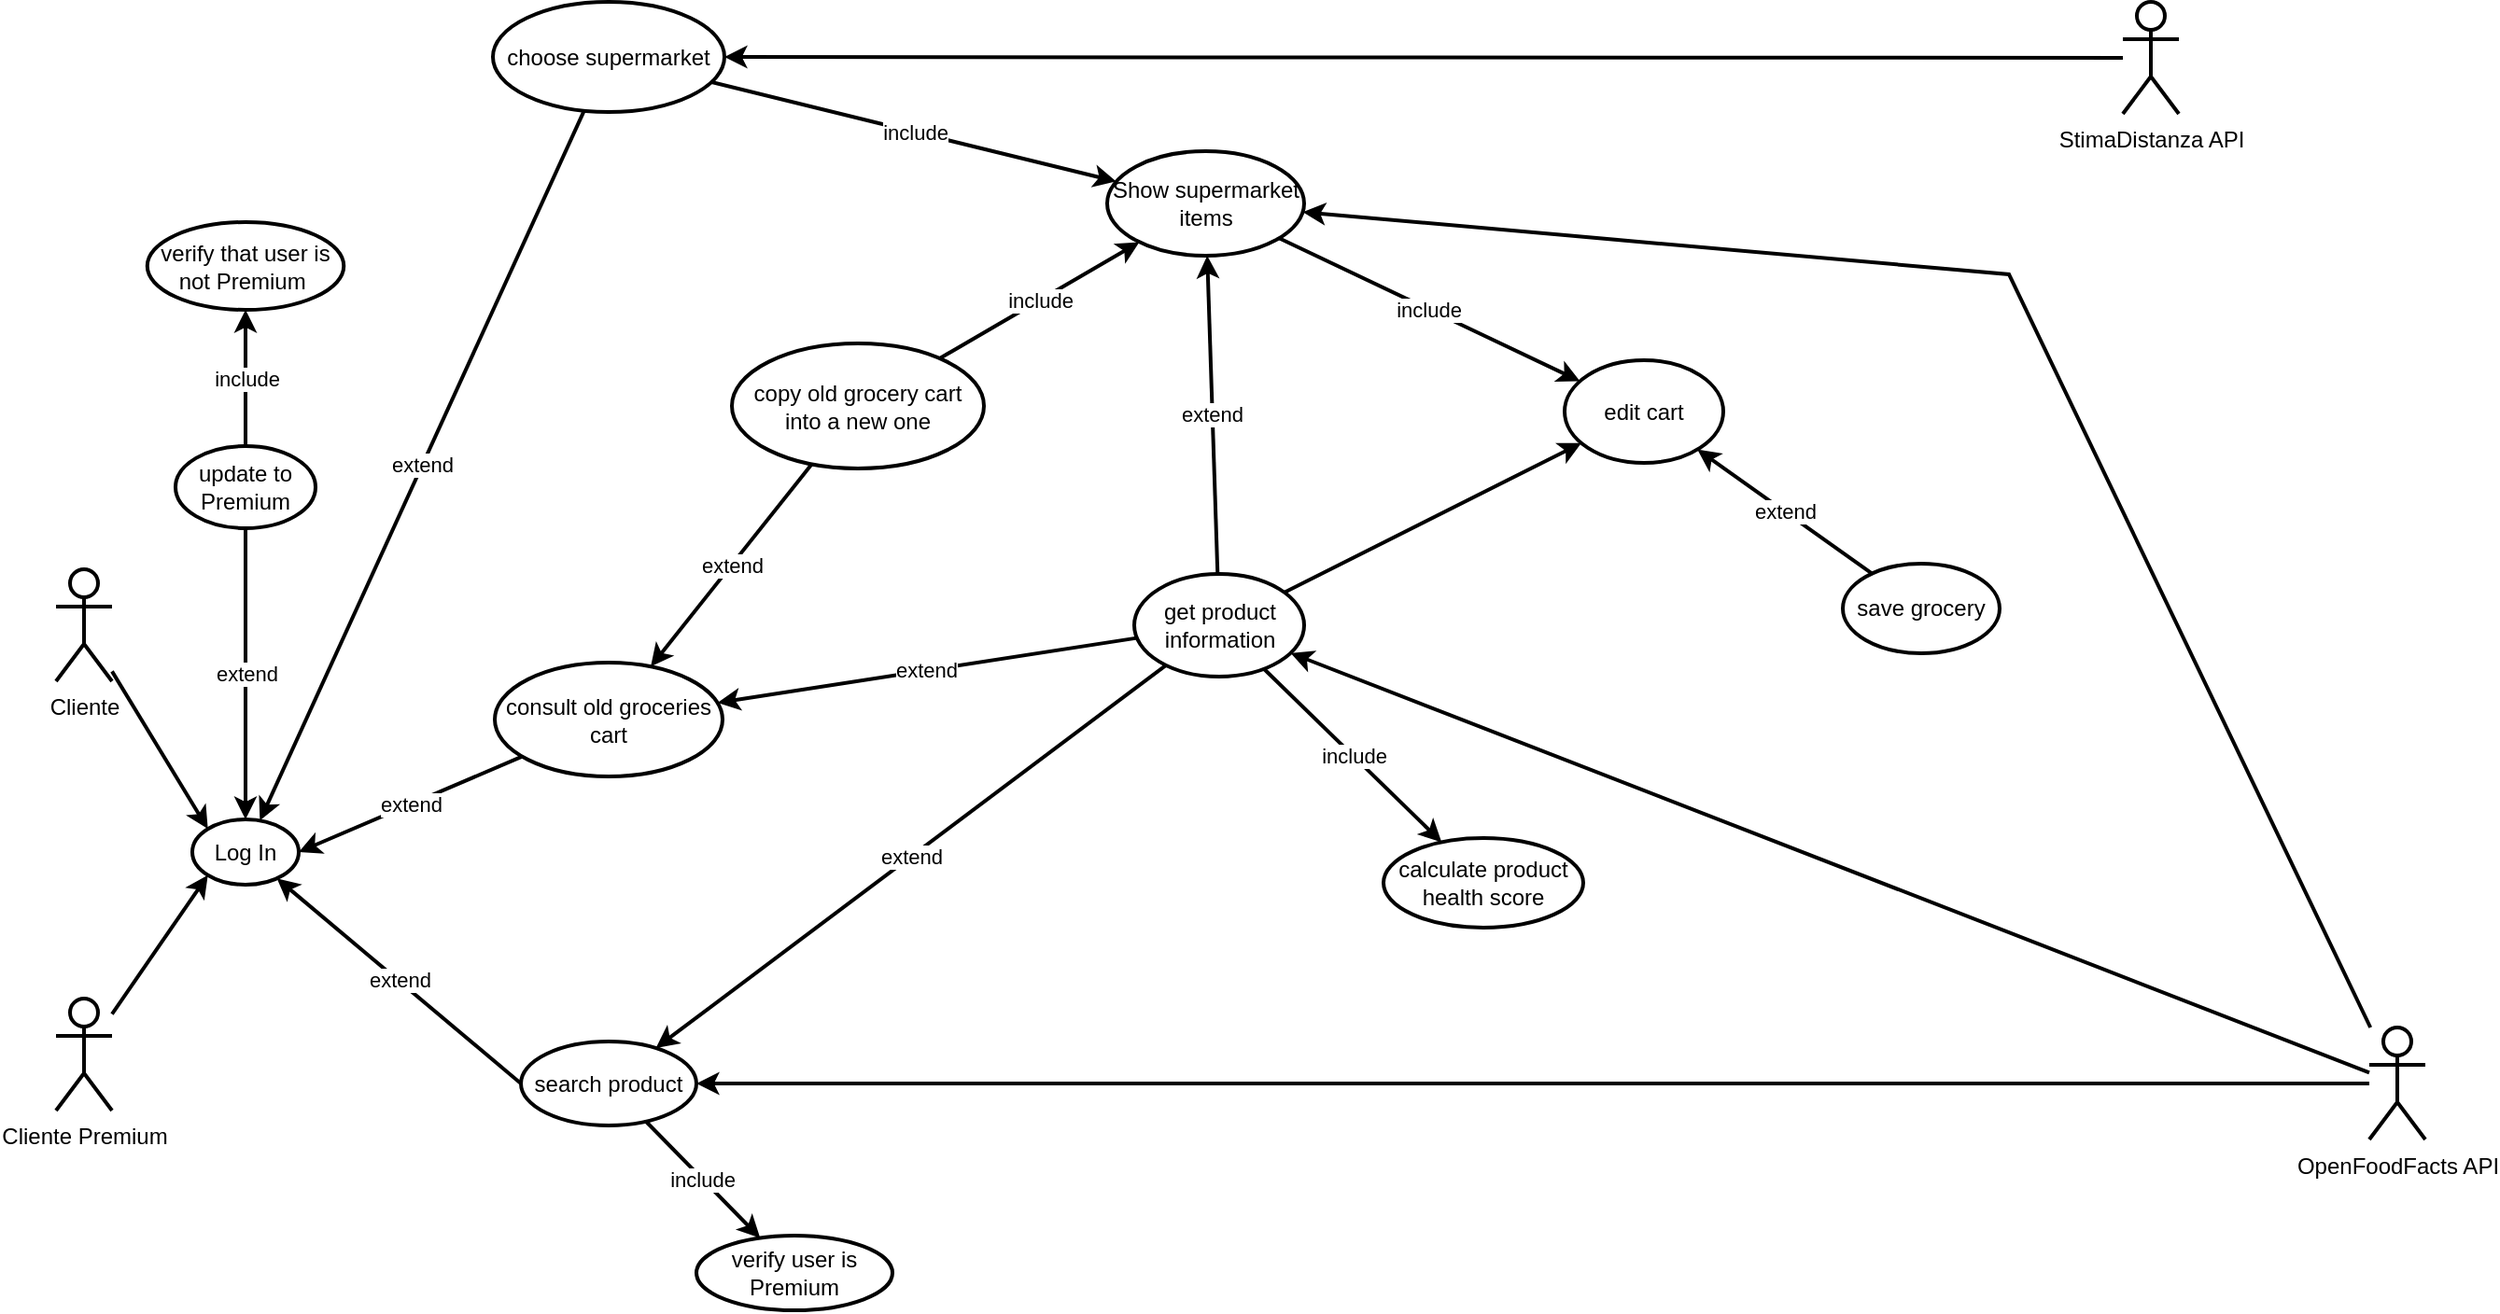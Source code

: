 <mxfile version="20.8.9" type="device"><diagram id="C5RBs43oDa-KdzZeNtuy" name="Page-1"><mxGraphModel dx="2473" dy="941" grid="0" gridSize="10" guides="1" tooltips="1" connect="1" arrows="1" fold="1" page="1" pageScale="1" pageWidth="827" pageHeight="1169" math="0" shadow="0"><root><mxCell id="WIyWlLk6GJQsqaUBKTNV-0"/><mxCell id="WIyWlLk6GJQsqaUBKTNV-1" parent="WIyWlLk6GJQsqaUBKTNV-0"/><mxCell id="Ao2EOMr3MHZTzzWF1TYQ-0" value="Cliente&lt;br&gt;" style="shape=umlActor;verticalLabelPosition=bottom;verticalAlign=top;html=1;outlineConnect=0;shadow=0;strokeWidth=2;" parent="WIyWlLk6GJQsqaUBKTNV-1" vertex="1"><mxGeometry x="-792" y="405" width="30" height="60" as="geometry"/></mxCell><mxCell id="Ao2EOMr3MHZTzzWF1TYQ-1" value="Show supermarket items" style="ellipse;whiteSpace=wrap;html=1;shadow=0;strokeWidth=2;" parent="WIyWlLk6GJQsqaUBKTNV-1" vertex="1"><mxGeometry x="-229" y="181" width="105.5" height="56" as="geometry"/></mxCell><mxCell id="Ao2EOMr3MHZTzzWF1TYQ-2" value="edit cart" style="ellipse;whiteSpace=wrap;html=1;shadow=0;strokeWidth=2;" parent="WIyWlLk6GJQsqaUBKTNV-1" vertex="1"><mxGeometry x="16" y="293" width="85" height="55" as="geometry"/></mxCell><mxCell id="Ao2EOMr3MHZTzzWF1TYQ-3" value="save grocery" style="ellipse;whiteSpace=wrap;html=1;shadow=0;strokeWidth=2;" parent="WIyWlLk6GJQsqaUBKTNV-1" vertex="1"><mxGeometry x="165" y="402" width="84" height="48" as="geometry"/></mxCell><mxCell id="Ao2EOMr3MHZTzzWF1TYQ-39" value="extend" style="edgeStyle=none;rounded=0;orthogonalLoop=1;jettySize=auto;html=1;shadow=0;strokeWidth=2;" parent="WIyWlLk6GJQsqaUBKTNV-1" source="Ao2EOMr3MHZTzzWF1TYQ-5" target="Ao2EOMr3MHZTzzWF1TYQ-29" edge="1"><mxGeometry relative="1" as="geometry"/></mxCell><mxCell id="Ao2EOMr3MHZTzzWF1TYQ-5" value="choose supermarket" style="ellipse;whiteSpace=wrap;html=1;shadow=0;strokeWidth=2;" parent="WIyWlLk6GJQsqaUBKTNV-1" vertex="1"><mxGeometry x="-558" y="101" width="124" height="59" as="geometry"/></mxCell><mxCell id="n60LVTMn0m2ffvreSvca-16" style="edgeStyle=none;rounded=0;sketch=0;orthogonalLoop=1;jettySize=auto;html=1;shadow=0;strokeColor=default;strokeWidth=2;startArrow=none;startFill=0;endArrow=classic;endFill=1;" edge="1" parent="WIyWlLk6GJQsqaUBKTNV-1" source="Ao2EOMr3MHZTzzWF1TYQ-6" target="Ao2EOMr3MHZTzzWF1TYQ-1"><mxGeometry relative="1" as="geometry"><Array as="points"><mxPoint x="254" y="247"/></Array></mxGeometry></mxCell><mxCell id="Ao2EOMr3MHZTzzWF1TYQ-6" value="OpenFoodFacts API&lt;br&gt;" style="shape=umlActor;verticalLabelPosition=bottom;verticalAlign=top;html=1;outlineConnect=0;shadow=0;strokeWidth=2;" parent="WIyWlLk6GJQsqaUBKTNV-1" vertex="1"><mxGeometry x="447" y="650.5" width="30" height="60" as="geometry"/></mxCell><mxCell id="Ao2EOMr3MHZTzzWF1TYQ-7" value="StimaDistanza API" style="shape=umlActor;verticalLabelPosition=bottom;verticalAlign=top;html=1;outlineConnect=0;shadow=0;strokeWidth=2;" parent="WIyWlLk6GJQsqaUBKTNV-1" vertex="1"><mxGeometry x="315" y="101" width="30" height="60" as="geometry"/></mxCell><mxCell id="Ao2EOMr3MHZTzzWF1TYQ-45" value="include" style="edgeStyle=none;rounded=0;orthogonalLoop=1;jettySize=auto;html=1;shadow=0;strokeWidth=2;" parent="WIyWlLk6GJQsqaUBKTNV-1" source="Ao2EOMr3MHZTzzWF1TYQ-8" target="Ao2EOMr3MHZTzzWF1TYQ-44" edge="1"><mxGeometry relative="1" as="geometry"/></mxCell><mxCell id="Ao2EOMr3MHZTzzWF1TYQ-8" value="search product" style="ellipse;whiteSpace=wrap;html=1;shadow=0;strokeWidth=2;" parent="WIyWlLk6GJQsqaUBKTNV-1" vertex="1"><mxGeometry x="-543" y="658" width="94" height="45" as="geometry"/></mxCell><mxCell id="Ao2EOMr3MHZTzzWF1TYQ-9" value="" style="endArrow=classic;html=1;rounded=0;shadow=0;strokeWidth=2;" parent="WIyWlLk6GJQsqaUBKTNV-1" source="Ao2EOMr3MHZTzzWF1TYQ-6" target="Ao2EOMr3MHZTzzWF1TYQ-8" edge="1"><mxGeometry width="50" height="50" relative="1" as="geometry"><mxPoint x="-318" y="115" as="sourcePoint"/><mxPoint x="-192" y="178" as="targetPoint"/></mxGeometry></mxCell><mxCell id="Ao2EOMr3MHZTzzWF1TYQ-10" value="include" style="endArrow=classic;html=1;rounded=0;shadow=0;strokeWidth=2;" parent="WIyWlLk6GJQsqaUBKTNV-1" source="Ao2EOMr3MHZTzzWF1TYQ-13" target="Ao2EOMr3MHZTzzWF1TYQ-11" edge="1"><mxGeometry width="50" height="50" relative="1" as="geometry"><mxPoint x="-29.5" y="21" as="sourcePoint"/><mxPoint x="-79.5" y="98" as="targetPoint"/></mxGeometry></mxCell><mxCell id="Ao2EOMr3MHZTzzWF1TYQ-11" value="calculate product health score" style="ellipse;whiteSpace=wrap;html=1;shadow=0;strokeWidth=2;" parent="WIyWlLk6GJQsqaUBKTNV-1" vertex="1"><mxGeometry x="-81" y="549" width="107" height="48" as="geometry"/></mxCell><mxCell id="Ao2EOMr3MHZTzzWF1TYQ-12" value="" style="endArrow=classic;html=1;rounded=0;shadow=0;strokeWidth=2;" parent="WIyWlLk6GJQsqaUBKTNV-1" source="Ao2EOMr3MHZTzzWF1TYQ-7" target="Ao2EOMr3MHZTzzWF1TYQ-5" edge="1"><mxGeometry width="50" height="50" relative="1" as="geometry"><mxPoint x="-373" y="614" as="sourcePoint"/><mxPoint x="-323" y="564" as="targetPoint"/></mxGeometry></mxCell><mxCell id="n60LVTMn0m2ffvreSvca-17" style="edgeStyle=none;rounded=0;sketch=0;orthogonalLoop=1;jettySize=auto;html=1;shadow=0;strokeColor=default;strokeWidth=2;startArrow=none;startFill=0;endArrow=classic;endFill=1;" edge="1" parent="WIyWlLk6GJQsqaUBKTNV-1" source="Ao2EOMr3MHZTzzWF1TYQ-13" target="Ao2EOMr3MHZTzzWF1TYQ-2"><mxGeometry relative="1" as="geometry"/></mxCell><mxCell id="Ao2EOMr3MHZTzzWF1TYQ-13" value="get product information" style="ellipse;whiteSpace=wrap;html=1;shadow=0;strokeWidth=2;" parent="WIyWlLk6GJQsqaUBKTNV-1" vertex="1"><mxGeometry x="-214.5" y="407.5" width="91" height="55" as="geometry"/></mxCell><mxCell id="Ao2EOMr3MHZTzzWF1TYQ-14" value="" style="endArrow=classic;html=1;rounded=0;shadow=0;strokeWidth=2;" parent="WIyWlLk6GJQsqaUBKTNV-1" source="Ao2EOMr3MHZTzzWF1TYQ-6" target="Ao2EOMr3MHZTzzWF1TYQ-13" edge="1"><mxGeometry width="50" height="50" relative="1" as="geometry"><mxPoint x="-352" y="127" as="sourcePoint"/><mxPoint x="-302" y="77" as="targetPoint"/></mxGeometry></mxCell><mxCell id="Ao2EOMr3MHZTzzWF1TYQ-15" value="extend" style="endArrow=classic;html=1;rounded=0;shadow=0;strokeWidth=2;" parent="WIyWlLk6GJQsqaUBKTNV-1" source="Ao2EOMr3MHZTzzWF1TYQ-13" target="Ao2EOMr3MHZTzzWF1TYQ-8" edge="1"><mxGeometry width="50" height="50" relative="1" as="geometry"><mxPoint x="-352" y="127" as="sourcePoint"/><mxPoint x="-428" y="190" as="targetPoint"/></mxGeometry></mxCell><mxCell id="n60LVTMn0m2ffvreSvca-3" value="include" style="edgeStyle=none;rounded=0;orthogonalLoop=1;jettySize=auto;html=1;startArrow=none;startFill=0;endArrow=classic;endFill=1;shadow=0;strokeWidth=2;" edge="1" parent="WIyWlLk6GJQsqaUBKTNV-1" source="Ao2EOMr3MHZTzzWF1TYQ-17" target="Ao2EOMr3MHZTzzWF1TYQ-1"><mxGeometry x="0.002" relative="1" as="geometry"><mxPoint x="-230.5" y="231.5" as="targetPoint"/><mxPoint as="offset"/></mxGeometry></mxCell><mxCell id="Ao2EOMr3MHZTzzWF1TYQ-17" value="copy old grocery cart into a new one" style="ellipse;whiteSpace=wrap;html=1;shadow=0;strokeWidth=2;" parent="WIyWlLk6GJQsqaUBKTNV-1" vertex="1"><mxGeometry x="-430" y="284" width="135" height="67" as="geometry"/></mxCell><mxCell id="Ao2EOMr3MHZTzzWF1TYQ-18" value="include" style="endArrow=classic;html=1;rounded=0;startArrow=none;startFill=0;endFill=1;shadow=0;strokeWidth=2;" parent="WIyWlLk6GJQsqaUBKTNV-1" source="Ao2EOMr3MHZTzzWF1TYQ-5" target="Ao2EOMr3MHZTzzWF1TYQ-1" edge="1"><mxGeometry x="0.004" width="50" height="50" relative="1" as="geometry"><mxPoint x="-380" y="389" as="sourcePoint"/><mxPoint x="-277.32" y="190.602" as="targetPoint"/><mxPoint as="offset"/></mxGeometry></mxCell><mxCell id="Ao2EOMr3MHZTzzWF1TYQ-19" value="include" style="endArrow=classic;html=1;rounded=0;startArrow=none;startFill=0;endFill=1;shadow=0;strokeWidth=2;" parent="WIyWlLk6GJQsqaUBKTNV-1" source="Ao2EOMr3MHZTzzWF1TYQ-1" target="Ao2EOMr3MHZTzzWF1TYQ-2" edge="1"><mxGeometry width="50" height="50" relative="1" as="geometry"><mxPoint x="-168" y="204" as="sourcePoint"/><mxPoint x="-366" y="492" as="targetPoint"/></mxGeometry></mxCell><mxCell id="Ao2EOMr3MHZTzzWF1TYQ-21" value="extend" style="endArrow=classic;html=1;rounded=0;shadow=0;strokeWidth=2;" parent="WIyWlLk6GJQsqaUBKTNV-1" source="Ao2EOMr3MHZTzzWF1TYQ-17" target="Ao2EOMr3MHZTzzWF1TYQ-32" edge="1"><mxGeometry width="50" height="50" relative="1" as="geometry"><mxPoint x="-357" y="588" as="sourcePoint"/><mxPoint x="-307" y="538" as="targetPoint"/></mxGeometry></mxCell><mxCell id="Ao2EOMr3MHZTzzWF1TYQ-23" value="extend" style="endArrow=none;html=1;rounded=0;startArrow=classic;startFill=1;endFill=0;shadow=0;strokeWidth=2;" parent="WIyWlLk6GJQsqaUBKTNV-1" source="Ao2EOMr3MHZTzzWF1TYQ-2" target="Ao2EOMr3MHZTzzWF1TYQ-3" edge="1"><mxGeometry x="-0.003" width="50" height="50" relative="1" as="geometry"><mxPoint x="-296" y="480" as="sourcePoint"/><mxPoint x="-246" y="430" as="targetPoint"/><mxPoint as="offset"/></mxGeometry></mxCell><mxCell id="Ao2EOMr3MHZTzzWF1TYQ-25" value="Cliente Premium" style="shape=umlActor;verticalLabelPosition=bottom;verticalAlign=top;html=1;outlineConnect=0;shadow=0;strokeWidth=2;" parent="WIyWlLk6GJQsqaUBKTNV-1" vertex="1"><mxGeometry x="-792" y="635" width="30" height="60" as="geometry"/></mxCell><mxCell id="Ao2EOMr3MHZTzzWF1TYQ-35" value="extend" style="rounded=0;orthogonalLoop=1;jettySize=auto;html=1;exitX=0;exitY=0.5;exitDx=0;exitDy=0;shadow=0;strokeWidth=2;" parent="WIyWlLk6GJQsqaUBKTNV-1" source="Ao2EOMr3MHZTzzWF1TYQ-8" target="Ao2EOMr3MHZTzzWF1TYQ-29" edge="1"><mxGeometry relative="1" as="geometry"/></mxCell><mxCell id="Ao2EOMr3MHZTzzWF1TYQ-29" value="Log In" style="ellipse;whiteSpace=wrap;html=1;shadow=0;strokeWidth=2;" parent="WIyWlLk6GJQsqaUBKTNV-1" vertex="1"><mxGeometry x="-719" y="539" width="57" height="35" as="geometry"/></mxCell><mxCell id="Ao2EOMr3MHZTzzWF1TYQ-30" value="" style="endArrow=classic;html=1;rounded=0;entryX=0;entryY=0;entryDx=0;entryDy=0;shadow=0;strokeWidth=2;" parent="WIyWlLk6GJQsqaUBKTNV-1" source="Ao2EOMr3MHZTzzWF1TYQ-0" target="Ao2EOMr3MHZTzzWF1TYQ-29" edge="1"><mxGeometry width="50" height="50" relative="1" as="geometry"><mxPoint x="-197" y="535" as="sourcePoint"/><mxPoint x="-147" y="485" as="targetPoint"/></mxGeometry></mxCell><mxCell id="Ao2EOMr3MHZTzzWF1TYQ-31" value="" style="endArrow=classic;html=1;rounded=0;entryX=0;entryY=1;entryDx=0;entryDy=0;shadow=0;strokeWidth=2;" parent="WIyWlLk6GJQsqaUBKTNV-1" source="Ao2EOMr3MHZTzzWF1TYQ-25" target="Ao2EOMr3MHZTzzWF1TYQ-29" edge="1"><mxGeometry width="50" height="50" relative="1" as="geometry"><mxPoint x="-197" y="535" as="sourcePoint"/><mxPoint x="-147" y="485" as="targetPoint"/></mxGeometry></mxCell><mxCell id="Ao2EOMr3MHZTzzWF1TYQ-36" value="extend" style="edgeStyle=none;rounded=0;orthogonalLoop=1;jettySize=auto;html=1;entryX=1;entryY=0.5;entryDx=0;entryDy=0;shadow=0;strokeWidth=2;" parent="WIyWlLk6GJQsqaUBKTNV-1" source="Ao2EOMr3MHZTzzWF1TYQ-32" target="Ao2EOMr3MHZTzzWF1TYQ-29" edge="1"><mxGeometry relative="1" as="geometry"/></mxCell><mxCell id="n60LVTMn0m2ffvreSvca-12" value="extend&lt;br&gt;" style="edgeStyle=none;rounded=0;orthogonalLoop=1;jettySize=auto;html=1;startArrow=classic;startFill=1;endArrow=none;endFill=0;shadow=0;strokeWidth=2;" edge="1" parent="WIyWlLk6GJQsqaUBKTNV-1" source="Ao2EOMr3MHZTzzWF1TYQ-32" target="Ao2EOMr3MHZTzzWF1TYQ-13"><mxGeometry relative="1" as="geometry"/></mxCell><mxCell id="Ao2EOMr3MHZTzzWF1TYQ-32" value="consult old groceries cart" style="ellipse;whiteSpace=wrap;html=1;shadow=0;strokeWidth=2;" parent="WIyWlLk6GJQsqaUBKTNV-1" vertex="1"><mxGeometry x="-557" y="455" width="122" height="61" as="geometry"/></mxCell><mxCell id="Ao2EOMr3MHZTzzWF1TYQ-41" value="extend" style="edgeStyle=none;rounded=0;orthogonalLoop=1;jettySize=auto;html=1;shadow=0;strokeWidth=2;" parent="WIyWlLk6GJQsqaUBKTNV-1" source="Ao2EOMr3MHZTzzWF1TYQ-33" target="Ao2EOMr3MHZTzzWF1TYQ-29" edge="1"><mxGeometry relative="1" as="geometry"/></mxCell><mxCell id="Ao2EOMr3MHZTzzWF1TYQ-43" value="include" style="edgeStyle=none;rounded=0;orthogonalLoop=1;jettySize=auto;html=1;shadow=0;strokeWidth=2;" parent="WIyWlLk6GJQsqaUBKTNV-1" source="Ao2EOMr3MHZTzzWF1TYQ-33" target="Ao2EOMr3MHZTzzWF1TYQ-42" edge="1"><mxGeometry relative="1" as="geometry"/></mxCell><mxCell id="Ao2EOMr3MHZTzzWF1TYQ-33" value="update to Premium" style="ellipse;whiteSpace=wrap;html=1;shadow=0;strokeWidth=2;" parent="WIyWlLk6GJQsqaUBKTNV-1" vertex="1"><mxGeometry x="-728" y="339" width="75" height="44" as="geometry"/></mxCell><mxCell id="Ao2EOMr3MHZTzzWF1TYQ-42" value="verify that user is not Premium&amp;nbsp;" style="ellipse;whiteSpace=wrap;html=1;shadow=0;strokeWidth=2;" parent="WIyWlLk6GJQsqaUBKTNV-1" vertex="1"><mxGeometry x="-743.12" y="219" width="105.25" height="47" as="geometry"/></mxCell><mxCell id="Ao2EOMr3MHZTzzWF1TYQ-44" value="verify user is Premium" style="ellipse;whiteSpace=wrap;html=1;shadow=0;strokeWidth=2;" parent="WIyWlLk6GJQsqaUBKTNV-1" vertex="1"><mxGeometry x="-449" y="762" width="105" height="40" as="geometry"/></mxCell><mxCell id="n60LVTMn0m2ffvreSvca-15" value="extend" style="edgeStyle=none;rounded=0;orthogonalLoop=1;jettySize=auto;html=1;startArrow=classic;startFill=1;endArrow=none;endFill=0;shadow=0;strokeWidth=2;" edge="1" parent="WIyWlLk6GJQsqaUBKTNV-1" source="Ao2EOMr3MHZTzzWF1TYQ-1" target="Ao2EOMr3MHZTzzWF1TYQ-13"><mxGeometry relative="1" as="geometry"><mxPoint x="-204.449" y="227.847" as="sourcePoint"/></mxGeometry></mxCell></root></mxGraphModel></diagram></mxfile>